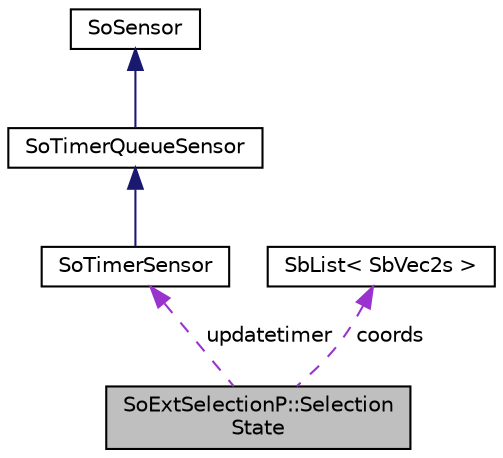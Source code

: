 digraph "SoExtSelectionP::SelectionState"
{
 // LATEX_PDF_SIZE
  edge [fontname="Helvetica",fontsize="10",labelfontname="Helvetica",labelfontsize="10"];
  node [fontname="Helvetica",fontsize="10",shape=record];
  Node1 [label="SoExtSelectionP::Selection\lState",height=0.2,width=0.4,color="black", fillcolor="grey75", style="filled", fontcolor="black",tooltip=" "];
  Node2 -> Node1 [dir="back",color="darkorchid3",fontsize="10",style="dashed",label=" updatetimer" ,fontname="Helvetica"];
  Node2 [label="SoTimerSensor",height=0.2,width=0.4,color="black", fillcolor="white", style="filled",URL="$classSoTimerSensor.html",tooltip="The SoTimerSensor class is a sensor which will trigger at given intervals."];
  Node3 -> Node2 [dir="back",color="midnightblue",fontsize="10",style="solid",fontname="Helvetica"];
  Node3 [label="SoTimerQueueSensor",height=0.2,width=0.4,color="black", fillcolor="white", style="filled",URL="$classSoTimerQueueSensor.html",tooltip="The SoTimerQueueSensor class is the abstract base class for sensors triggering on certain timer event..."];
  Node4 -> Node3 [dir="back",color="midnightblue",fontsize="10",style="solid",fontname="Helvetica"];
  Node4 [label="SoSensor",height=0.2,width=0.4,color="black", fillcolor="white", style="filled",URL="$classSoSensor.html",tooltip="The SoSensor class is the abstract base class for all sensors."];
  Node5 -> Node1 [dir="back",color="darkorchid3",fontsize="10",style="dashed",label=" coords" ,fontname="Helvetica"];
  Node5 [label="SbList\< SbVec2s \>",height=0.2,width=0.4,color="black", fillcolor="white", style="filled",URL="$classSbList.html",tooltip=" "];
}

